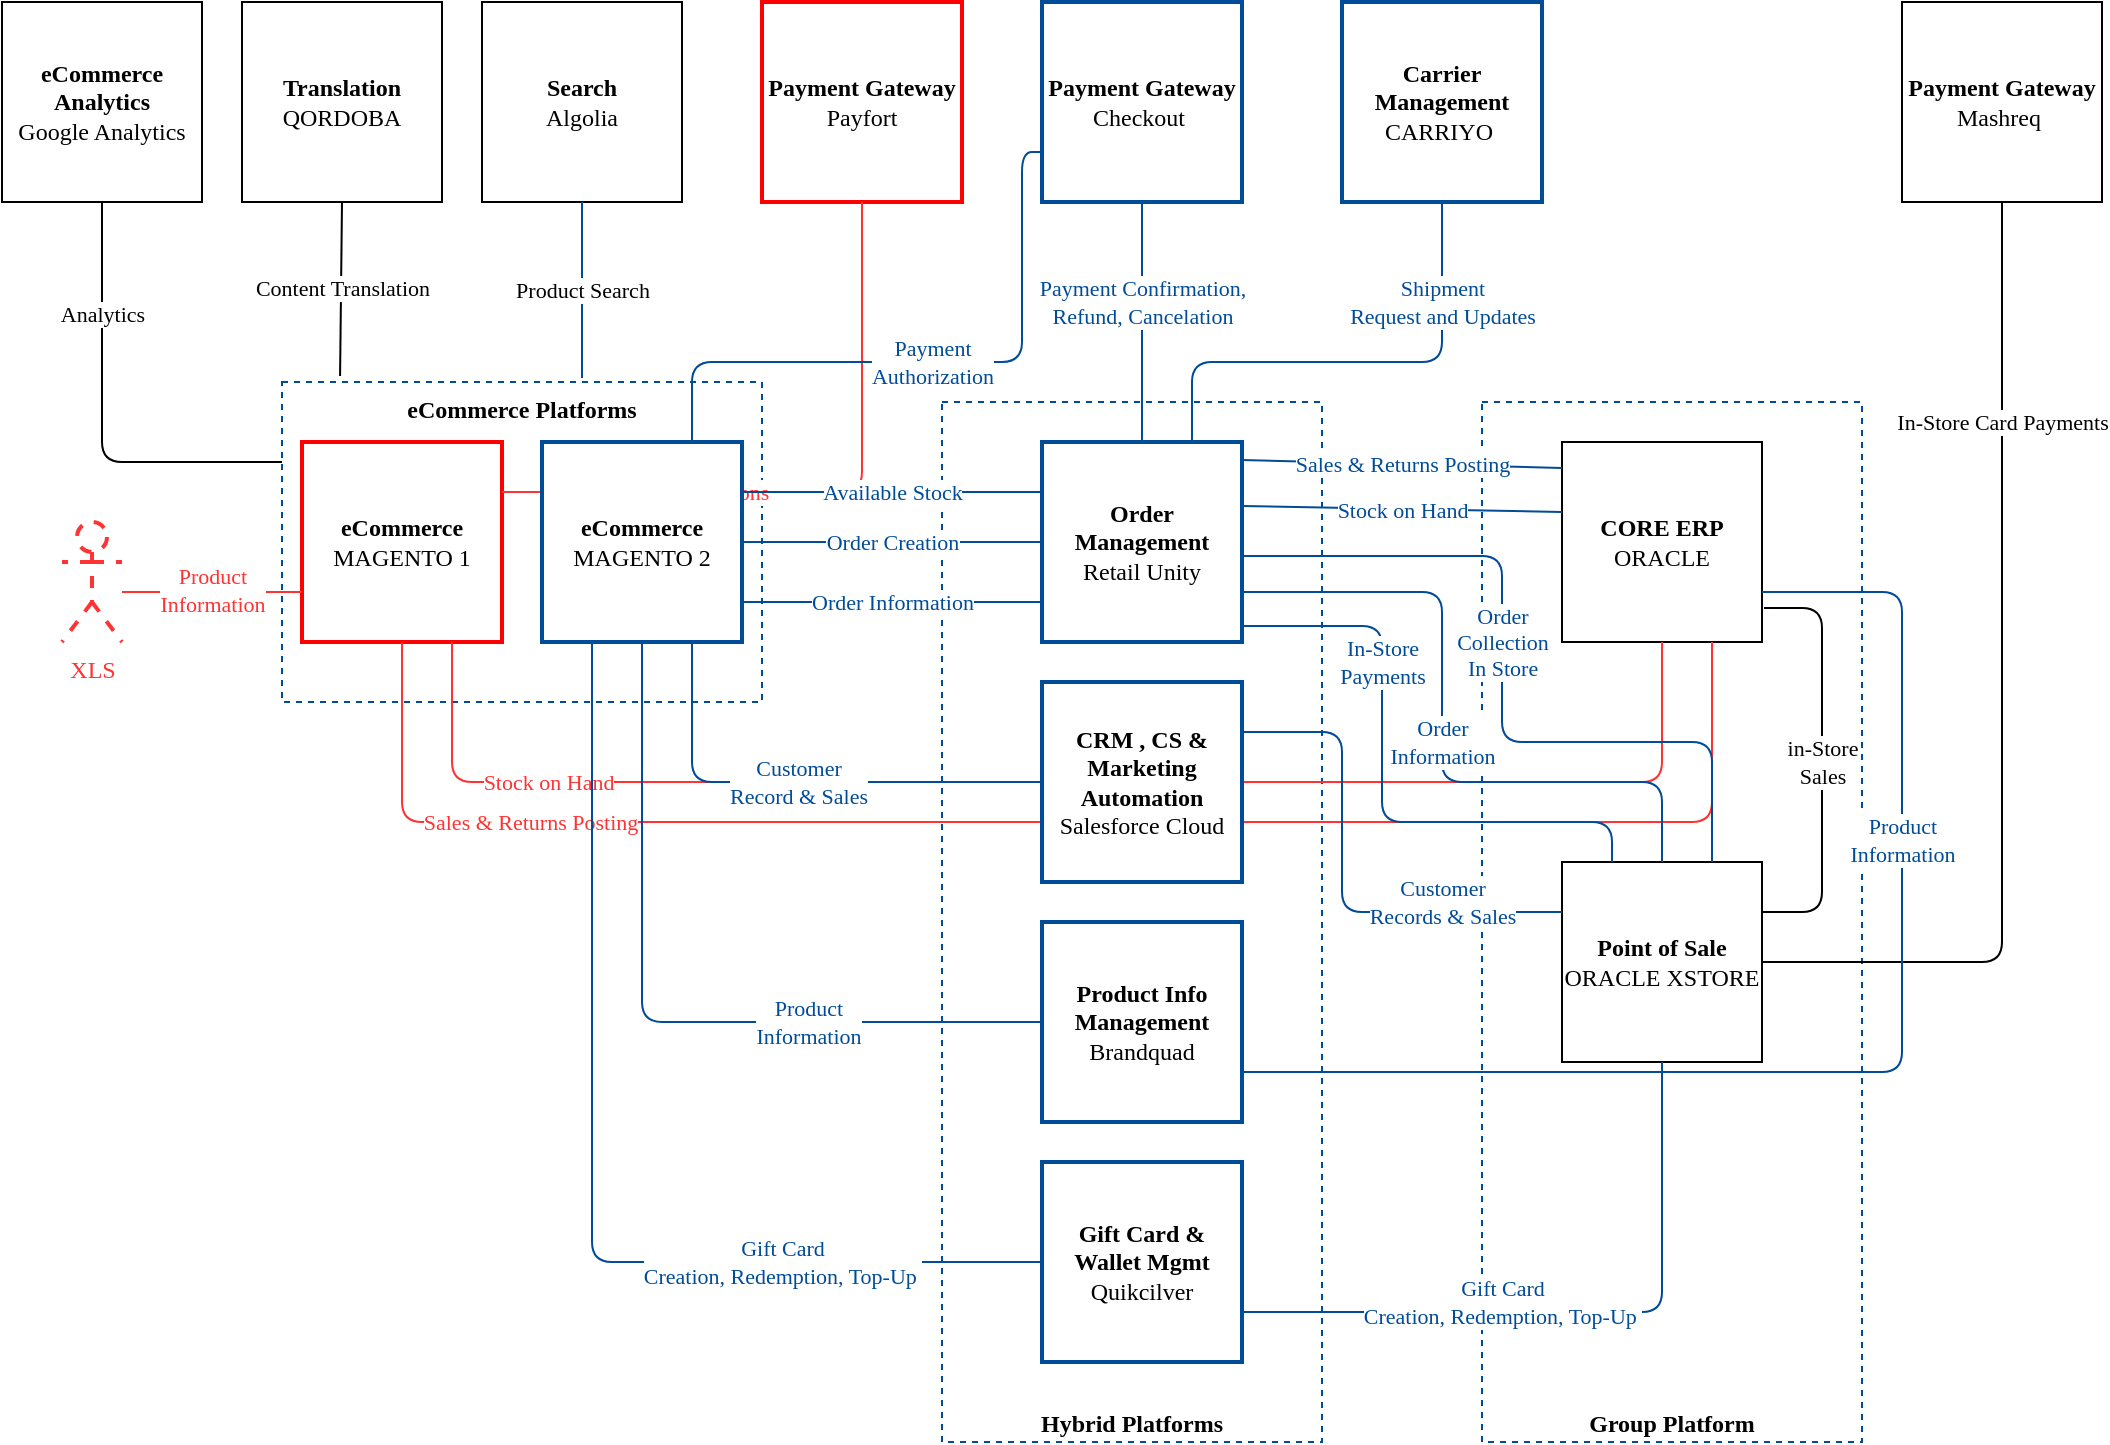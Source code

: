 <mxfile version="12.2.3" type="github" pages="1"><diagram id="-GZT7Gz3S9nu6BwqAsMg" name="Page-1"><mxGraphModel dx="1426" dy="826" grid="1" gridSize="10" guides="1" tooltips="1" connect="1" arrows="1" fold="1" page="1" pageScale="1" pageWidth="14000" pageHeight="10000" math="0" shadow="0"><root><mxCell id="0"/><mxCell id="1" value="Baseline" parent="0"/><mxCell id="lozlibnP6VbxaUcMPLXo-64" value="Group Platform" style="rounded=0;whiteSpace=wrap;html=1;strokeColor=#004C99;strokeWidth=1;fillColor=#FFFFFF;fontFamily=Garamond;fontColor=#000000;verticalAlign=bottom;dashed=1;fontStyle=1" vertex="1" parent="1"><mxGeometry x="750" y="280" width="190" height="520" as="geometry"/></mxCell><mxCell id="lozlibnP6VbxaUcMPLXo-31" value="Hybrid Platforms" style="rounded=0;whiteSpace=wrap;html=1;strokeColor=#004C99;strokeWidth=1;fillColor=#FFFFFF;fontFamily=Garamond;fontColor=#000000;verticalAlign=bottom;dashed=1;fontStyle=1" vertex="1" parent="1"><mxGeometry x="480" y="280" width="190" height="520" as="geometry"/></mxCell><mxCell id="lozlibnP6VbxaUcMPLXo-13" value="&lt;b&gt;Translation&lt;/b&gt;&lt;br&gt;QORDOBA" style="whiteSpace=wrap;html=1;aspect=fixed;strokeColor=#000000;fontFamily=Garamond;" vertex="1" parent="1"><mxGeometry x="130" y="80" width="100" height="100" as="geometry"/></mxCell><mxCell id="lozlibnP6VbxaUcMPLXo-14" value="&lt;b&gt;Search&lt;/b&gt;&lt;br&gt;Algolia" style="whiteSpace=wrap;html=1;aspect=fixed;strokeColor=#000000;fontFamily=Garamond;" vertex="1" parent="1"><mxGeometry x="250" y="80" width="100" height="100" as="geometry"/></mxCell><mxCell id="lozlibnP6VbxaUcMPLXo-45" value="&lt;b&gt;eCommerce Analytics&lt;/b&gt;&lt;br&gt;Google Analytics" style="whiteSpace=wrap;html=1;aspect=fixed;strokeColor=#000000;fontFamily=Garamond;" vertex="1" parent="1"><mxGeometry x="10" y="80" width="100" height="100" as="geometry"/></mxCell><mxCell id="lozlibnP6VbxaUcMPLXo-46" value="Analytics" style="endArrow=none;html=1;fontFamily=Garamond;entryX=0.5;entryY=1;entryDx=0;entryDy=0;strokeColor=#000000;fontColor=#000000;exitX=0;exitY=0.25;exitDx=0;exitDy=0;" edge="1" parent="1" source="lozlibnP6VbxaUcMPLXo-30" target="lozlibnP6VbxaUcMPLXo-45"><mxGeometry x="0.495" width="50" height="50" relative="1" as="geometry"><mxPoint x="220" y="289" as="sourcePoint"/><mxPoint x="220" y="190" as="targetPoint"/><Array as="points"><mxPoint x="60" y="310"/></Array><mxPoint as="offset"/></mxGeometry></mxCell><mxCell id="lozlibnP6VbxaUcMPLXo-22" value="Content Translation" style="endArrow=none;html=1;fontFamily=Garamond;entryX=0.5;entryY=1;entryDx=0;entryDy=0;strokeColor=#000000;fontColor=#000000;exitX=0.121;exitY=-0.019;exitDx=0;exitDy=0;exitPerimeter=0;" edge="1" parent="1" source="lozlibnP6VbxaUcMPLXo-30" target="lozlibnP6VbxaUcMPLXo-13"><mxGeometry width="50" height="50" relative="1" as="geometry"><mxPoint x="210" y="270" as="sourcePoint"/><mxPoint x="210" y="250" as="targetPoint"/></mxGeometry></mxCell><mxCell id="lozlibnP6VbxaUcMPLXo-27" value="Product Search" style="endArrow=none;html=1;fontFamily=Garamond;entryX=0.5;entryY=1;entryDx=0;entryDy=0;strokeColor=#004C99;fontColor=#000000;" edge="1" parent="1" target="lozlibnP6VbxaUcMPLXo-14"><mxGeometry width="50" height="50" relative="1" as="geometry"><mxPoint x="300" y="268" as="sourcePoint"/><mxPoint x="360" y="190" as="targetPoint"/></mxGeometry></mxCell><mxCell id="lozlibnP6VbxaUcMPLXo-30" value="eCommerce Platforms" style="rounded=0;whiteSpace=wrap;html=1;strokeColor=#004C99;strokeWidth=1;fillColor=#FFFFFF;fontFamily=Garamond;fontColor=#000000;verticalAlign=top;dashed=1;fontStyle=1" vertex="1" parent="1"><mxGeometry x="150" y="270" width="240" height="160" as="geometry"/></mxCell><mxCell id="lozlibnP6VbxaUcMPLXo-12" value="&lt;b&gt;Point of Sale&lt;br&gt;&lt;/b&gt;ORACLE XSTORE" style="whiteSpace=wrap;html=1;aspect=fixed;strokeColor=#000000;fontFamily=Garamond;" vertex="1" parent="1"><mxGeometry x="790" y="510" width="100" height="100" as="geometry"/></mxCell><mxCell id="lozlibnP6VbxaUcMPLXo-17" value="&lt;b&gt;Payment Gateway&lt;br&gt;&lt;/b&gt;Mashreq&amp;nbsp;" style="whiteSpace=wrap;html=1;aspect=fixed;strokeColor=#000000;fontFamily=Garamond;" vertex="1" parent="1"><mxGeometry x="960" y="80" width="100" height="100" as="geometry"/></mxCell><mxCell id="lozlibnP6VbxaUcMPLXo-52" value="In-Store Card Payments" style="endArrow=none;html=1;fontFamily=Garamond;entryX=1;entryY=0.5;entryDx=0;entryDy=0;strokeColor=#000000;fontColor=#000000;exitX=0.5;exitY=1;exitDx=0;exitDy=0;" edge="1" parent="1" source="lozlibnP6VbxaUcMPLXo-17" target="lozlibnP6VbxaUcMPLXo-12"><mxGeometry x="-0.56" width="50" height="50" relative="1" as="geometry"><mxPoint x="1030" y="230" as="sourcePoint"/><mxPoint x="940" y="605" as="targetPoint"/><Array as="points"><mxPoint x="1010" y="560"/></Array><mxPoint as="offset"/></mxGeometry></mxCell><mxCell id="lozlibnP6VbxaUcMPLXo-10" value="&lt;b&gt;CORE ERP&lt;br&gt;&lt;/b&gt;ORACLE" style="whiteSpace=wrap;html=1;aspect=fixed;fontFamily=Garamond;" vertex="1" parent="1"><mxGeometry x="790" y="300" width="100" height="100" as="geometry"/></mxCell><mxCell id="lozlibnP6VbxaUcMPLXo-63" value="in-Store &lt;br&gt;Sales" style="endArrow=none;html=1;fontFamily=Garamond;entryX=1;entryY=0.25;entryDx=0;entryDy=0;strokeColor=#000000;fontColor=#000000;exitX=1.01;exitY=0.83;exitDx=0;exitDy=0;exitPerimeter=0;" edge="1" parent="1" source="lozlibnP6VbxaUcMPLXo-10" target="lozlibnP6VbxaUcMPLXo-12"><mxGeometry x="0.004" width="50" height="50" relative="1" as="geometry"><mxPoint x="1020" y="190" as="sourcePoint"/><mxPoint x="900" y="570" as="targetPoint"/><Array as="points"><mxPoint x="920" y="383"/><mxPoint x="920" y="535"/></Array><mxPoint as="offset"/></mxGeometry></mxCell><mxCell id="lozlibnP6VbxaUcMPLXo-3" value="Sunset" parent="0"/><mxCell id="lozlibnP6VbxaUcMPLXo-2" value="&lt;b&gt;eCommerce&lt;/b&gt;&lt;br&gt;MAGENTO 1" style="whiteSpace=wrap;html=1;aspect=fixed;strokeColor=#FF0000;fontFamily=Garamond;strokeWidth=2;" vertex="1" parent="lozlibnP6VbxaUcMPLXo-3"><mxGeometry x="160" y="300" width="100" height="100" as="geometry"/></mxCell><mxCell id="lozlibnP6VbxaUcMPLXo-56" value="Product &lt;br&gt;Information" style="endArrow=none;html=1;fontFamily=Garamond;entryX=0;entryY=0.75;entryDx=0;entryDy=0;strokeColor=#FF3333;fontColor=#FF3333;" edge="1" parent="lozlibnP6VbxaUcMPLXo-3" target="lozlibnP6VbxaUcMPLXo-2"><mxGeometry x="-0.002" y="1" width="50" height="50" relative="1" as="geometry"><mxPoint x="70" y="375" as="sourcePoint"/><mxPoint x="70.04" y="561" as="targetPoint"/><mxPoint as="offset"/></mxGeometry></mxCell><mxCell id="lozlibnP6VbxaUcMPLXo-57" value="XLS" style="shape=umlActor;verticalLabelPosition=bottom;labelBackgroundColor=#ffffff;verticalAlign=top;html=1;outlineConnect=0;dashed=1;strokeColor=#FF3333;strokeWidth=2;fillColor=#FFFFFF;fontFamily=Garamond;fontColor=#FF3333;" vertex="1" parent="lozlibnP6VbxaUcMPLXo-3"><mxGeometry x="40" y="340" width="30" height="60" as="geometry"/></mxCell><mxCell id="lozlibnP6VbxaUcMPLXo-60" value="&lt;b&gt;Payment Gateway&lt;/b&gt;&lt;br&gt;Payfort" style="whiteSpace=wrap;html=1;aspect=fixed;strokeColor=#FF0000;fontFamily=Garamond;strokeWidth=2;" vertex="1" parent="lozlibnP6VbxaUcMPLXo-3"><mxGeometry x="390" y="80" width="100" height="100" as="geometry"/></mxCell><mxCell id="lozlibnP6VbxaUcMPLXo-61" value="All Payment Operations" style="endArrow=none;html=1;fontFamily=Garamond;entryX=1;entryY=0.25;entryDx=0;entryDy=0;strokeColor=#FF3333;fontColor=#FF3333;exitX=0.5;exitY=1;exitDx=0;exitDy=0;" edge="1" parent="lozlibnP6VbxaUcMPLXo-3" source="lozlibnP6VbxaUcMPLXo-60" target="lozlibnP6VbxaUcMPLXo-2"><mxGeometry x="0.508" width="50" height="50" relative="1" as="geometry"><mxPoint x="850" y="410" as="sourcePoint"/><mxPoint x="245" y="410" as="targetPoint"/><Array as="points"><mxPoint x="440" y="325"/></Array><mxPoint as="offset"/></mxGeometry></mxCell><mxCell id="lozlibnP6VbxaUcMPLXo-53" value="Sales &amp;amp; Returns Posting" style="endArrow=none;html=1;fontFamily=Garamond;entryX=0.5;entryY=1;entryDx=0;entryDy=0;strokeColor=#FF3333;fontColor=#FF3333;exitX=0.75;exitY=1;exitDx=0;exitDy=0;" edge="1" parent="lozlibnP6VbxaUcMPLXo-3" source="lozlibnP6VbxaUcMPLXo-10" target="lozlibnP6VbxaUcMPLXo-2"><mxGeometry x="0.632" width="50" height="50" relative="1" as="geometry"><mxPoint x="290" y="620" as="sourcePoint"/><mxPoint x="230" y="490" as="targetPoint"/><Array as="points"><mxPoint x="865" y="490"/><mxPoint x="210" y="490"/></Array><mxPoint as="offset"/></mxGeometry></mxCell><mxCell id="lozlibnP6VbxaUcMPLXo-55" value="Stock on Hand" style="endArrow=none;html=1;fontFamily=Garamond;entryX=0.75;entryY=1;entryDx=0;entryDy=0;strokeColor=#FF3333;fontColor=#FF3333;exitX=0.5;exitY=1;exitDx=0;exitDy=0;" edge="1" parent="lozlibnP6VbxaUcMPLXo-3" source="lozlibnP6VbxaUcMPLXo-10" target="lozlibnP6VbxaUcMPLXo-2"><mxGeometry x="0.683" width="50" height="50" relative="1" as="geometry"><mxPoint x="791" y="350" as="sourcePoint"/><mxPoint x="390.04" y="351" as="targetPoint"/><Array as="points"><mxPoint x="840" y="470"/><mxPoint x="235" y="470"/></Array><mxPoint as="offset"/></mxGeometry></mxCell><mxCell id="lozlibnP6VbxaUcMPLXo-4" value="In Progress" parent="0"/><mxCell id="lozlibnP6VbxaUcMPLXo-1" value="&lt;b&gt;eCommerce&lt;/b&gt;&lt;br&gt;MAGENTO 2" style="whiteSpace=wrap;html=1;aspect=fixed;strokeColor=#004C99;fontFamily=Garamond;strokeWidth=2;" vertex="1" parent="lozlibnP6VbxaUcMPLXo-4"><mxGeometry x="280" y="300" width="100" height="100" as="geometry"/></mxCell><mxCell id="lozlibnP6VbxaUcMPLXo-9" value="&lt;b&gt;Product Info Management&lt;/b&gt;&lt;br&gt;Brandquad" style="whiteSpace=wrap;html=1;aspect=fixed;strokeColor=#004C99;fontFamily=Garamond;strokeWidth=2;" vertex="1" parent="lozlibnP6VbxaUcMPLXo-4"><mxGeometry x="530" y="540" width="100" height="100" as="geometry"/></mxCell><mxCell id="lozlibnP6VbxaUcMPLXo-15" value="&lt;b&gt;Gift Card &amp;amp; Wallet Mgmt&lt;br&gt;&lt;/b&gt;Quikcilver" style="whiteSpace=wrap;html=1;aspect=fixed;strokeColor=#004C99;fontFamily=Garamond;strokeWidth=2;" vertex="1" parent="lozlibnP6VbxaUcMPLXo-4"><mxGeometry x="530" y="660" width="100" height="100" as="geometry"/></mxCell><mxCell id="lozlibnP6VbxaUcMPLXo-16" value="&lt;b&gt;Payment Gateway&lt;br&gt;&lt;/b&gt;Checkout&amp;nbsp;" style="whiteSpace=wrap;html=1;aspect=fixed;strokeColor=#004C99;fontFamily=Garamond;strokeWidth=2;" vertex="1" parent="lozlibnP6VbxaUcMPLXo-4"><mxGeometry x="530" y="80" width="100" height="100" as="geometry"/></mxCell><mxCell id="lozlibnP6VbxaUcMPLXo-18" value="&lt;b&gt;Order Management&lt;/b&gt;&lt;br&gt;Retail Unity" style="whiteSpace=wrap;html=1;aspect=fixed;strokeColor=#004C99;fontFamily=Garamond;strokeWidth=2;" vertex="1" parent="lozlibnP6VbxaUcMPLXo-4"><mxGeometry x="530" y="300" width="100" height="100" as="geometry"/></mxCell><mxCell id="lozlibnP6VbxaUcMPLXo-20" value="&lt;b&gt;Carrier Management&lt;br&gt;&lt;/b&gt;CARRIYO&amp;nbsp;" style="whiteSpace=wrap;html=1;aspect=fixed;strokeColor=#004C99;fontFamily=Garamond;strokeWidth=2;" vertex="1" parent="lozlibnP6VbxaUcMPLXo-4"><mxGeometry x="680" y="80" width="100" height="100" as="geometry"/></mxCell><mxCell id="lozlibnP6VbxaUcMPLXo-21" value="&lt;b&gt;CRM , CS &amp;amp; Marketing Automation&lt;br&gt;&lt;/b&gt;Salesforce Cloud" style="whiteSpace=wrap;html=1;aspect=fixed;strokeColor=#004C99;fontFamily=Garamond;strokeWidth=2;" vertex="1" parent="lozlibnP6VbxaUcMPLXo-4"><mxGeometry x="530" y="420" width="100" height="100" as="geometry"/></mxCell><mxCell id="lozlibnP6VbxaUcMPLXo-32" value="Order Creation" style="endArrow=none;html=1;fontFamily=Garamond;entryX=0;entryY=0.5;entryDx=0;entryDy=0;strokeColor=#004C99;fontColor=#004C99;exitX=1;exitY=0.5;exitDx=0;exitDy=0;" edge="1" parent="lozlibnP6VbxaUcMPLXo-4" source="lozlibnP6VbxaUcMPLXo-1" target="lozlibnP6VbxaUcMPLXo-18"><mxGeometry width="50" height="50" relative="1" as="geometry"><mxPoint x="340" y="290" as="sourcePoint"/><mxPoint x="340" y="190" as="targetPoint"/></mxGeometry></mxCell><mxCell id="lozlibnP6VbxaUcMPLXo-37" value="Customer &lt;br&gt;Record &amp;amp; Sales" style="endArrow=none;html=1;fontFamily=Garamond;entryX=0.75;entryY=1;entryDx=0;entryDy=0;strokeColor=#004C99;fontColor=#004C99;exitX=0;exitY=0.5;exitDx=0;exitDy=0;rounded=1;" edge="1" parent="lozlibnP6VbxaUcMPLXo-4" source="lozlibnP6VbxaUcMPLXo-21" target="lozlibnP6VbxaUcMPLXo-1"><mxGeometry width="50" height="50" relative="1" as="geometry"><mxPoint x="335" y="715" as="sourcePoint"/><mxPoint x="150" y="530" as="targetPoint"/><Array as="points"><mxPoint x="355" y="470"/></Array></mxGeometry></mxCell><mxCell id="lozlibnP6VbxaUcMPLXo-39" value="Product &lt;br&gt;Information" style="endArrow=none;html=1;fontFamily=Garamond;entryX=0.5;entryY=1;entryDx=0;entryDy=0;strokeColor=#004C99;fontColor=#004C99;exitX=0;exitY=0.5;exitDx=0;exitDy=0;" edge="1" parent="lozlibnP6VbxaUcMPLXo-4" source="lozlibnP6VbxaUcMPLXo-9" target="lozlibnP6VbxaUcMPLXo-1"><mxGeometry x="-0.397" width="50" height="50" relative="1" as="geometry"><mxPoint x="440" y="585" as="sourcePoint"/><mxPoint x="290" y="490" as="targetPoint"/><Array as="points"><mxPoint x="330" y="590"/></Array><mxPoint as="offset"/></mxGeometry></mxCell><mxCell id="lozlibnP6VbxaUcMPLXo-43" value="Gift Card &lt;br&gt;Creation, Redemption, Top-Up&amp;nbsp;" style="endArrow=none;html=1;fontFamily=Garamond;entryX=0.25;entryY=1;entryDx=0;entryDy=0;strokeColor=#004C99;fontColor=#004C99;exitX=0;exitY=0.5;exitDx=0;exitDy=0;" edge="1" parent="lozlibnP6VbxaUcMPLXo-4" source="lozlibnP6VbxaUcMPLXo-15" target="lozlibnP6VbxaUcMPLXo-1"><mxGeometry x="-0.514" width="50" height="50" relative="1" as="geometry"><mxPoint x="540" y="600" as="sourcePoint"/><mxPoint x="365" y="410" as="targetPoint"/><Array as="points"><mxPoint x="305" y="710"/></Array><mxPoint as="offset"/></mxGeometry></mxCell><mxCell id="lozlibnP6VbxaUcMPLXo-48" value="Available Stock" style="endArrow=none;html=1;fontFamily=Garamond;entryX=1;entryY=0.25;entryDx=0;entryDy=0;strokeColor=#004C99;fontColor=#004C99;exitX=0;exitY=0.25;exitDx=0;exitDy=0;" edge="1" parent="lozlibnP6VbxaUcMPLXo-4" source="lozlibnP6VbxaUcMPLXo-18" target="lozlibnP6VbxaUcMPLXo-1"><mxGeometry width="50" height="50" relative="1" as="geometry"><mxPoint x="540" y="323" as="sourcePoint"/><mxPoint x="380" y="320" as="targetPoint"/></mxGeometry></mxCell><mxCell id="lozlibnP6VbxaUcMPLXo-51" value="Order Information" style="endArrow=none;html=1;fontFamily=Garamond;entryX=0;entryY=0.5;entryDx=0;entryDy=0;strokeColor=#004C99;fontColor=#004C99;exitX=1;exitY=0.5;exitDx=0;exitDy=0;" edge="1" parent="lozlibnP6VbxaUcMPLXo-4"><mxGeometry width="50" height="50" relative="1" as="geometry"><mxPoint x="380" y="380" as="sourcePoint"/><mxPoint x="530" y="380" as="targetPoint"/></mxGeometry></mxCell><mxCell id="lozlibnP6VbxaUcMPLXo-35" value="Sales &amp;amp; Returns Posting" style="endArrow=none;html=1;fontFamily=Garamond;entryX=1;entryY=0.09;entryDx=0;entryDy=0;strokeColor=#004C99;fontColor=#004C99;exitX=0;exitY=0.13;exitDx=0;exitDy=0;entryPerimeter=0;exitPerimeter=0;" edge="1" parent="lozlibnP6VbxaUcMPLXo-4" source="lozlibnP6VbxaUcMPLXo-10" target="lozlibnP6VbxaUcMPLXo-18"><mxGeometry width="50" height="50" relative="1" as="geometry"><mxPoint x="425" y="580" as="sourcePoint"/><mxPoint x="390" y="460" as="targetPoint"/></mxGeometry></mxCell><mxCell id="lozlibnP6VbxaUcMPLXo-36" value="In-Store &lt;br&gt;Payments" style="endArrow=none;html=1;fontFamily=Garamond;entryX=0.99;entryY=0.92;entryDx=0;entryDy=0;strokeColor=#004C99;fontColor=#004C99;exitX=0.25;exitY=0;exitDx=0;exitDy=0;entryPerimeter=0;" edge="1" parent="lozlibnP6VbxaUcMPLXo-4" source="lozlibnP6VbxaUcMPLXo-12" target="lozlibnP6VbxaUcMPLXo-18"><mxGeometry x="0.414" width="50" height="50" relative="1" as="geometry"><mxPoint x="800" y="360" as="sourcePoint"/><mxPoint x="640" y="360" as="targetPoint"/><Array as="points"><mxPoint x="815" y="490"/><mxPoint x="700" y="490"/><mxPoint x="700" y="392"/></Array><mxPoint as="offset"/></mxGeometry></mxCell><mxCell id="lozlibnP6VbxaUcMPLXo-40" value="Product &lt;br&gt;Information" style="endArrow=none;html=1;fontFamily=Garamond;entryX=1;entryY=0.75;entryDx=0;entryDy=0;strokeColor=#004C99;fontColor=#004C99;exitX=1;exitY=0.75;exitDx=0;exitDy=0;" edge="1" parent="lozlibnP6VbxaUcMPLXo-4" source="lozlibnP6VbxaUcMPLXo-10" target="lozlibnP6VbxaUcMPLXo-9"><mxGeometry x="-0.395" width="50" height="50" relative="1" as="geometry"><mxPoint x="540" y="600" as="sourcePoint"/><mxPoint x="365" y="410" as="targetPoint"/><Array as="points"><mxPoint x="960" y="375"/><mxPoint x="960" y="615"/></Array><mxPoint as="offset"/></mxGeometry></mxCell><mxCell id="lozlibnP6VbxaUcMPLXo-41" value="Order &lt;br&gt;Information" style="endArrow=none;html=1;fontFamily=Garamond;entryX=1;entryY=0.75;entryDx=0;entryDy=0;strokeColor=#004C99;fontColor=#004C99;exitX=0.5;exitY=0;exitDx=0;exitDy=0;" edge="1" parent="lozlibnP6VbxaUcMPLXo-4" source="lozlibnP6VbxaUcMPLXo-12" target="lozlibnP6VbxaUcMPLXo-18"><mxGeometry x="-0.015" width="50" height="50" relative="1" as="geometry"><mxPoint x="855" y="545" as="sourcePoint"/><mxPoint x="670" y="360" as="targetPoint"/><Array as="points"><mxPoint x="840" y="470"/><mxPoint x="730" y="470"/><mxPoint x="730" y="375"/></Array><mxPoint as="offset"/></mxGeometry></mxCell><mxCell id="lozlibnP6VbxaUcMPLXo-42" value="Order &lt;br&gt;Collection &lt;br&gt;In Store" style="endArrow=none;html=1;fontFamily=Garamond;entryX=0.99;entryY=0.57;entryDx=0;entryDy=0;strokeColor=#004C99;fontColor=#004C99;exitX=0.75;exitY=0;exitDx=0;exitDy=0;entryPerimeter=0;" edge="1" parent="lozlibnP6VbxaUcMPLXo-4" source="lozlibnP6VbxaUcMPLXo-12" target="lozlibnP6VbxaUcMPLXo-18"><mxGeometry x="0.105" width="50" height="50" relative="1" as="geometry"><mxPoint x="850" y="570" as="sourcePoint"/><mxPoint x="640" y="360" as="targetPoint"/><Array as="points"><mxPoint x="865" y="450"/><mxPoint x="760" y="450"/><mxPoint x="760" y="357"/></Array><mxPoint as="offset"/></mxGeometry></mxCell><mxCell id="lozlibnP6VbxaUcMPLXo-47" value="Stock on Hand" style="endArrow=none;html=1;fontFamily=Garamond;entryX=1;entryY=0.32;entryDx=0;entryDy=0;strokeColor=#004C99;fontColor=#004C99;exitX=0;exitY=0.35;exitDx=0;exitDy=0;entryPerimeter=0;exitPerimeter=0;" edge="1" parent="lozlibnP6VbxaUcMPLXo-4" source="lozlibnP6VbxaUcMPLXo-10" target="lozlibnP6VbxaUcMPLXo-18"><mxGeometry width="50" height="50" relative="1" as="geometry"><mxPoint x="800" y="323" as="sourcePoint"/><mxPoint x="640" y="319" as="targetPoint"/></mxGeometry></mxCell><mxCell id="lozlibnP6VbxaUcMPLXo-44" value="Shipment &lt;br&gt;Request and Updates" style="endArrow=none;html=1;fontFamily=Garamond;entryX=0.75;entryY=0;entryDx=0;entryDy=0;strokeColor=#004C99;fontColor=#004C99;exitX=0.5;exitY=1;exitDx=0;exitDy=0;" edge="1" parent="lozlibnP6VbxaUcMPLXo-4" source="lozlibnP6VbxaUcMPLXo-20" target="lozlibnP6VbxaUcMPLXo-18"><mxGeometry x="-0.592" width="50" height="50" relative="1" as="geometry"><mxPoint x="800" y="323" as="sourcePoint"/><mxPoint x="640" y="319" as="targetPoint"/><Array as="points"><mxPoint x="730" y="260"/><mxPoint x="605" y="260"/></Array><mxPoint as="offset"/></mxGeometry></mxCell><mxCell id="lozlibnP6VbxaUcMPLXo-33" value="Payment Confirmation, &lt;br&gt;Refund, Cancelation" style="endArrow=none;html=1;fontFamily=Garamond;strokeColor=#004C99;fontColor=#004C99;entryX=0.5;entryY=1;entryDx=0;entryDy=0;exitX=0.5;exitY=0;exitDx=0;exitDy=0;" edge="1" parent="lozlibnP6VbxaUcMPLXo-4" source="lozlibnP6VbxaUcMPLXo-18" target="lozlibnP6VbxaUcMPLXo-16"><mxGeometry x="0.167" width="50" height="50" relative="1" as="geometry"><mxPoint x="390" y="360" as="sourcePoint"/><mxPoint x="615" y="180" as="targetPoint"/><mxPoint as="offset"/></mxGeometry></mxCell><mxCell id="lozlibnP6VbxaUcMPLXo-50" value="Payment &lt;br&gt;Authorization" style="endArrow=none;html=1;fontFamily=Garamond;entryX=0;entryY=0.75;entryDx=0;entryDy=0;strokeColor=#004C99;fontColor=#004C99;exitX=0.75;exitY=0;exitDx=0;exitDy=0;" edge="1" parent="lozlibnP6VbxaUcMPLXo-4" source="lozlibnP6VbxaUcMPLXo-1" target="lozlibnP6VbxaUcMPLXo-16"><mxGeometry width="50" height="50" relative="1" as="geometry"><mxPoint x="565" y="310" as="sourcePoint"/><mxPoint x="500" y="190" as="targetPoint"/><Array as="points"><mxPoint x="355" y="260"/><mxPoint x="520" y="260"/><mxPoint x="520" y="155"/></Array><mxPoint as="offset"/></mxGeometry></mxCell><mxCell id="lozlibnP6VbxaUcMPLXo-49" value="Gift Card &lt;br&gt;Creation, Redemption, Top-Up&amp;nbsp;" style="endArrow=none;html=1;fontFamily=Garamond;entryX=1;entryY=0.75;entryDx=0;entryDy=0;strokeColor=#004C99;fontColor=#004C99;exitX=0.5;exitY=1;exitDx=0;exitDy=0;" edge="1" parent="lozlibnP6VbxaUcMPLXo-4" source="lozlibnP6VbxaUcMPLXo-12" target="lozlibnP6VbxaUcMPLXo-15"><mxGeometry x="0.224" y="-5" width="50" height="50" relative="1" as="geometry"><mxPoint x="540" y="720" as="sourcePoint"/><mxPoint x="315" y="410" as="targetPoint"/><Array as="points"><mxPoint x="840" y="735"/></Array><mxPoint as="offset"/></mxGeometry></mxCell><mxCell id="lozlibnP6VbxaUcMPLXo-62" value="Customer &lt;br&gt;Records &amp;amp; Sales" style="endArrow=none;html=1;fontFamily=Garamond;entryX=1;entryY=0.25;entryDx=0;entryDy=0;strokeColor=#004C99;fontColor=#004C99;exitX=0;exitY=0.25;exitDx=0;exitDy=0;" edge="1" parent="lozlibnP6VbxaUcMPLXo-4" source="lozlibnP6VbxaUcMPLXo-12" target="lozlibnP6VbxaUcMPLXo-21"><mxGeometry x="-0.52" y="-5" width="50" height="50" relative="1" as="geometry"><mxPoint x="920" y="470" as="sourcePoint"/><mxPoint x="640" y="575" as="targetPoint"/><Array as="points"><mxPoint x="680" y="535"/><mxPoint x="680" y="445"/></Array><mxPoint as="offset"/></mxGeometry></mxCell></root></mxGraphModel></diagram></mxfile>